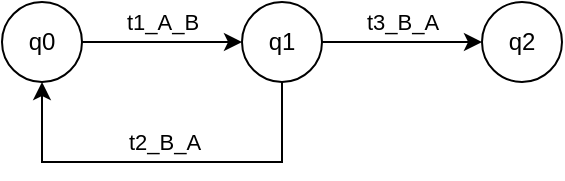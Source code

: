 <mxfile version="22.0.2" type="device">
  <diagram name="Pagina-1" id="gMacFsR6ciiGGY7DcOXg">
    <mxGraphModel dx="472" dy="855" grid="1" gridSize="10" guides="1" tooltips="1" connect="1" arrows="1" fold="1" page="1" pageScale="1" pageWidth="827" pageHeight="1169" math="0" shadow="0">
      <root>
        <mxCell id="0" />
        <mxCell id="1" parent="0" />
        <mxCell id="Mzl9VSNGsijEhwGPSrqK-4" style="rounded=0;orthogonalLoop=1;jettySize=auto;html=1;" edge="1" parent="1" source="Mzl9VSNGsijEhwGPSrqK-6" target="Mzl9VSNGsijEhwGPSrqK-11">
          <mxGeometry relative="1" as="geometry">
            <Array as="points" />
          </mxGeometry>
        </mxCell>
        <mxCell id="Mzl9VSNGsijEhwGPSrqK-5" value="t1_A_B" style="edgeLabel;html=1;align=center;verticalAlign=middle;resizable=0;points=[];" vertex="1" connectable="0" parent="Mzl9VSNGsijEhwGPSrqK-4">
          <mxGeometry x="0.05" y="-2" relative="1" as="geometry">
            <mxPoint x="-2" y="-12" as="offset" />
          </mxGeometry>
        </mxCell>
        <mxCell id="Mzl9VSNGsijEhwGPSrqK-6" value="q0" style="ellipse;whiteSpace=wrap;html=1;aspect=fixed;" vertex="1" parent="1">
          <mxGeometry x="240" y="160" width="40" height="40" as="geometry" />
        </mxCell>
        <mxCell id="Mzl9VSNGsijEhwGPSrqK-7" style="rounded=0;orthogonalLoop=1;jettySize=auto;html=1;edgeStyle=orthogonalEdgeStyle;" edge="1" parent="1" source="Mzl9VSNGsijEhwGPSrqK-11" target="Mzl9VSNGsijEhwGPSrqK-6">
          <mxGeometry relative="1" as="geometry">
            <Array as="points">
              <mxPoint x="380" y="240" />
              <mxPoint x="260" y="240" />
            </Array>
          </mxGeometry>
        </mxCell>
        <mxCell id="Mzl9VSNGsijEhwGPSrqK-8" value="t2_B_A" style="edgeLabel;html=1;align=center;verticalAlign=middle;resizable=0;points=[];" vertex="1" connectable="0" parent="Mzl9VSNGsijEhwGPSrqK-7">
          <mxGeometry x="0.087" y="-1" relative="1" as="geometry">
            <mxPoint x="9" y="-9" as="offset" />
          </mxGeometry>
        </mxCell>
        <mxCell id="Mzl9VSNGsijEhwGPSrqK-13" style="edgeStyle=orthogonalEdgeStyle;rounded=0;orthogonalLoop=1;jettySize=auto;html=1;" edge="1" parent="1" source="Mzl9VSNGsijEhwGPSrqK-11" target="Mzl9VSNGsijEhwGPSrqK-12">
          <mxGeometry relative="1" as="geometry" />
        </mxCell>
        <mxCell id="Mzl9VSNGsijEhwGPSrqK-14" value="t3_B_A" style="edgeLabel;html=1;align=center;verticalAlign=middle;resizable=0;points=[];" vertex="1" connectable="0" parent="Mzl9VSNGsijEhwGPSrqK-13">
          <mxGeometry x="0.05" y="-1" relative="1" as="geometry">
            <mxPoint x="-2" y="-11" as="offset" />
          </mxGeometry>
        </mxCell>
        <mxCell id="Mzl9VSNGsijEhwGPSrqK-11" value="q1" style="ellipse;whiteSpace=wrap;html=1;aspect=fixed;" vertex="1" parent="1">
          <mxGeometry x="360" y="160" width="40" height="40" as="geometry" />
        </mxCell>
        <mxCell id="Mzl9VSNGsijEhwGPSrqK-12" value="q2" style="ellipse;whiteSpace=wrap;html=1;aspect=fixed;" vertex="1" parent="1">
          <mxGeometry x="480" y="160" width="40" height="40" as="geometry" />
        </mxCell>
      </root>
    </mxGraphModel>
  </diagram>
</mxfile>
